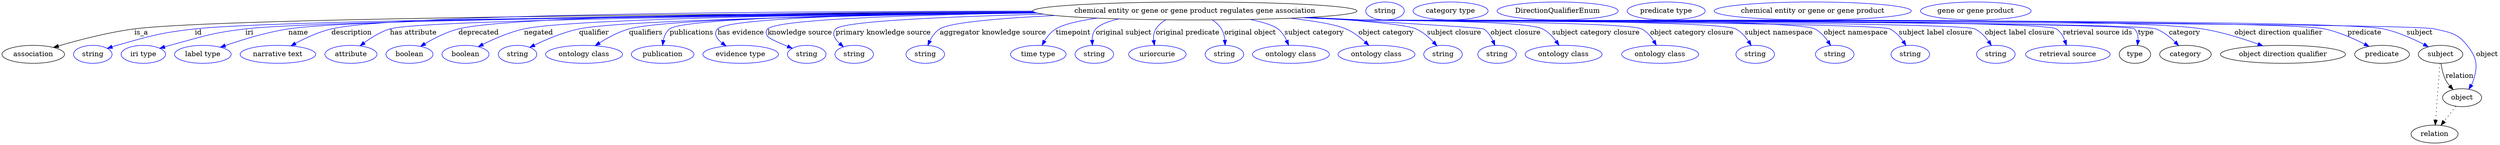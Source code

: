 digraph {
	graph [bb="0,0,4985.4,283"];
	node [label="\N"];
	"chemical entity or gene or gene product regulates gene association"	[height=0.5,
		label="chemical entity or gene or gene product regulates gene association",
		pos="2382.4,265",
		width=8.9909];
	association	[height=0.5,
		pos="62.394,178",
		width=1.7332];
	"chemical entity or gene or gene product regulates gene association" -> association	[label=is_a,
		lp="278.39,221.5",
		pos="e,102.89,191.9 2061.2,262.69 1512.6,259.86 436.99,251.49 264.39,229 211.77,222.14 153.03,206.69 112.52,194.77"];
	id	[color=blue,
		height=0.5,
		label=string,
		pos="181.39,178",
		width=1.0652];
	"chemical entity or gene or gene product regulates gene association" -> id	[color=blue,
		label=id,
		lp="391.39,221.5",
		pos="e,210.39,189.95 2063.7,261.78 1541.7,257.63 545.89,247.43 384.39,229 314.42,221.01 297.18,215.13 229.39,196 226.29,195.12 223.09,\
194.15 219.9,193.13",
		style=solid];
	iri	[color=blue,
		height=0.5,
		label="iri type",
		pos="282.39,178",
		width=1.2277];
	"chemical entity or gene or gene product regulates gene association" -> iri	[color=blue,
		label=iri,
		lp="493.39,221.5",
		pos="e,315.33,190.09 2064.5,261.57 1565,257.24 637.1,246.91 485.39,229 417.6,221 401.3,213.78 335.39,196 332.03,195.09 328.56,194.1 325.08,\
193.07",
		style=solid];
	name	[color=blue,
		height=0.5,
		label="label type",
		pos="401.39,178",
		width=1.5707];
	"chemical entity or gene or gene product regulates gene association" -> name	[color=blue,
		label=name,
		lp="591.39,221.5",
		pos="e,436.26,192.24 2061.7,262.44 1580.9,259.39 713.83,250.92 571.39,229 527.81,222.29 479.73,207.42 445.86,195.63",
		style=solid];
	description	[color=blue,
		height=0.5,
		label="narrative text",
		pos="551.39,178",
		width=2.0943];
	"chemical entity or gene or gene product regulates gene association" -> description	[color=blue,
		label=description,
		lp="697.89,221.5",
		pos="e,577.27,195 2058.5,264.72 1596.5,264.64 789.31,259.96 657.39,229 632.31,223.11 606.11,210.82 586.04,199.9",
		style=solid];
	"has attribute"	[color=blue,
		height=0.5,
		label=attribute,
		pos="696.39,178",
		width=1.4443];
	"chemical entity or gene or gene product regulates gene association" -> "has attribute"	[color=blue,
		label="has attribute",
		lp="820.39,221.5",
		pos="e,714.51,194.97 2064.6,261.54 1613.1,257.4 833.81,247.61 773.39,229 754.98,223.33 736.78,211.86 722.71,201.34",
		style=solid];
	deprecated	[color=blue,
		height=0.5,
		label=boolean,
		pos="813.39,178",
		width=1.2999];
	"chemical entity or gene or gene product regulates gene association" -> deprecated	[color=blue,
		label=deprecated,
		lp="950.89,221.5",
		pos="e,835.35,194 2059.2,263.99 1659.4,262.78 1018.1,256.5 910.39,229 886.73,222.96 862.3,210.33 843.88,199.27",
		style=solid];
	negated	[color=blue,
		height=0.5,
		label=boolean,
		pos="925.39,178",
		width=1.2999];
	"chemical entity or gene or gene product regulates gene association" -> negated	[color=blue,
		label=negated,
		lp="1070.4,221.5",
		pos="e,950.7,193.27 2063.2,262.01 1698.1,258.73 1138.1,250.27 1041.4,229 1012.7,222.69 982.31,209.31 959.83,197.97",
		style=solid];
	qualifier	[color=blue,
		height=0.5,
		label=string,
		pos="1028.4,178",
		width=1.0652];
	"chemical entity or gene or gene product regulates gene association" -> qualifier	[color=blue,
		label=qualifier,
		lp="1181.4,221.5",
		pos="e,1053,192.08 2067,260.86 1731.9,256.59 1238.4,247.29 1151.4,229 1119.9,222.38 1086.2,208.13 1062.1,196.53",
		style=solid];
	qualifiers	[color=blue,
		height=0.5,
		label="ontology class",
		pos="1161.4,178",
		width=2.1304];
	"chemical entity or gene or gene product regulates gene association" -> qualifiers	[color=blue,
		label=qualifiers,
		lp="1284.9,221.5",
		pos="e,1183.8,195.41 2063.7,261.82 1756.6,258.47 1327.7,250.05 1251.4,229 1230.5,223.23 1209.1,211.67 1192.5,201.12",
		style=solid];
	publications	[color=blue,
		height=0.5,
		label=publication,
		pos="1318.4,178",
		width=1.7332];
	"chemical entity or gene or gene product regulates gene association" -> publications	[color=blue,
		label=publications,
		lp="1376.4,221.5",
		pos="e,1318.3,196.18 2061.9,262.43 1763.8,259.56 1361.1,251.52 1332.4,229 1325.4,223.48 1321.7,214.73 1319.8,206.08",
		style=solid];
	"has evidence"	[color=blue,
		height=0.5,
		label="evidence type",
		pos="1474.4,178",
		width=2.0943];
	"chemical entity or gene or gene product regulates gene association" -> "has evidence"	[color=blue,
		label="has evidence",
		lp="1474.9,221.5",
		pos="e,1445.2,194.71 2061.2,262.72 1792.9,260.01 1450.6,252.03 1428.4,229 1419.6,219.91 1426.2,209.68 1436.9,200.86",
		style=solid];
	"knowledge source"	[color=blue,
		height=0.5,
		label=string,
		pos="1606.4,178",
		width=1.0652];
	"chemical entity or gene or gene product regulates gene association" -> "knowledge source"	[color=blue,
		label="knowledge source",
		lp="1592.9,221.5",
		pos="e,1577.6,190.14 2066,261.16 1830.8,257.44 1547.4,248.84 1528.4,229 1523.8,224.19 1524.8,219.6 1528.4,214 1530.9,210.08 1549.8,201.57 \
1568.3,193.92",
		style=solid];
	"primary knowledge source"	[color=blue,
		height=0.5,
		label=string,
		pos="1701.4,178",
		width=1.0652];
	"chemical entity or gene or gene product regulates gene association" -> "primary knowledge source"	[color=blue,
		label="primary knowledge source",
		lp="1759.4,221.5",
		pos="e,1679.9,193.09 2079.7,258.61 1890.3,253.7 1679.4,244.72 1664.4,229 1655.8,220 1662.4,208.99 1672.3,199.59",
		style=solid];
	"aggregator knowledge source"	[color=blue,
		height=0.5,
		label=string,
		pos="1843.4,178",
		width=1.0652];
	"chemical entity or gene or gene product regulates gene association" -> "aggregator knowledge source"	[color=blue,
		label="aggregator knowledge source",
		lp="1978.9,221.5",
		pos="e,1848.5,195.92 2103.1,255.86 1995.8,250.64 1893.7,242.27 1872.4,229 1863.5,223.49 1857.1,214.21 1852.6,205.14",
		style=solid];
	timepoint	[color=blue,
		height=0.5,
		label="time type",
		pos="2069.4,178",
		width=1.5346];
	"chemical entity or gene or gene product regulates gene association" -> timepoint	[color=blue,
		label=timepoint,
		lp="2139.4,221.5",
		pos="e,2076.9,196.26 2187.2,250.63 2151.4,245.55 2120.3,238.58 2104.4,229 2095,223.34 2087.5,214.08 2081.9,205.06",
		style=solid];
	"original subject"	[color=blue,
		height=0.5,
		label=string,
		pos="2181.4,178",
		width=1.0652];
	"chemical entity or gene or gene product regulates gene association" -> "original subject"	[color=blue,
		label="original subject",
		lp="2240.4,221.5",
		pos="e,2177.5,196.32 2230.2,249.1 2209.2,244.19 2192.1,237.67 2184.4,229 2178.9,222.88 2177.1,214.5 2176.9,206.34",
		style=solid];
	"original predicate"	[color=blue,
		height=0.5,
		label=uriorcurie,
		pos="2307.4,178",
		width=1.5887];
	"chemical entity or gene or gene product regulates gene association" -> "original predicate"	[color=blue,
		label="original predicate",
		lp="2367.9,221.5",
		pos="e,2301.6,196.05 2324.1,247.24 2316.3,242.57 2309.3,236.6 2304.4,229 2300.1,222.3 2299.2,213.98 2299.9,206.06",
		style=solid];
	"original object"	[color=blue,
		height=0.5,
		label=string,
		pos="2441.4,178",
		width=1.0652];
	"chemical entity or gene or gene product regulates gene association" -> "original object"	[color=blue,
		label="original object",
		lp="2492.9,221.5",
		pos="e,2442.8,196.39 2417.6,247 2424.5,242.11 2431,236.13 2435.4,229 2439.5,222.35 2441.5,214.25 2442.3,206.52",
		style=solid];
	"subject category"	[color=blue,
		height=0.5,
		label="ontology class",
		pos="2574.4,178",
		width=2.1304];
	"chemical entity or gene or gene product regulates gene association" -> "subject category"	[color=blue,
		label="subject category",
		lp="2620.9,221.5",
		pos="e,2569.6,196.35 2492.7,248.06 2517,242.9 2538.5,236.53 2548.4,229 2556.1,223.15 2561.7,214.37 2565.7,205.79",
		style=solid];
	"object category"	[color=blue,
		height=0.5,
		label="ontology class",
		pos="2745.4,178",
		width=2.1304];
	"chemical entity or gene or gene product regulates gene association" -> "object category"	[color=blue,
		label="object category",
		lp="2764.9,221.5",
		pos="e,2730,195.89 2573.1,250.41 2619.9,245.15 2662.8,238.14 2684.4,229 2698.6,222.98 2712.1,212.57 2722.8,202.81",
		style=solid];
	"subject closure"	[color=blue,
		height=0.5,
		label=string,
		pos="2878.4,178",
		width=1.0652];
	"chemical entity or gene or gene product regulates gene association" -> "subject closure"	[color=blue,
		label="subject closure",
		lp="2900.9,221.5",
		pos="e,2866.1,195.1 2612.3,252.32 2708.9,246.19 2803.7,238.08 2824.4,229 2837.7,223.17 2849.8,212.67 2859.2,202.79",
		style=solid];
	"object closure"	[color=blue,
		height=0.5,
		label=string,
		pos="2986.4,178",
		width=1.0652];
	"chemical entity or gene or gene product regulates gene association" -> "object closure"	[color=blue,
		label="object closure",
		lp="3023.4,221.5",
		pos="e,2982,195.92 2603.4,251.81 2764.5,242.73 2955.5,231.49 2959.4,229 2967.9,223.54 2974,214.4 2978.1,205.42",
		style=solid];
	"subject category closure"	[color=blue,
		height=0.5,
		label="ontology class",
		pos="3119.4,178",
		width=2.1304];
	"chemical entity or gene or gene product regulates gene association" -> "subject category closure"	[color=blue,
		label="subject category closure",
		lp="3183.9,221.5",
		pos="e,3110.1,196.15 2611.7,252.25 2646.4,250.49 2681.9,248.69 2715.4,247 2755.6,244.97 3041.3,246.91 3077.4,229 3088.3,223.6 3097.4,\
213.95 3104.4,204.56",
		style=solid];
	"object category closure"	[color=blue,
		height=0.5,
		label="ontology class",
		pos="3312.4,178",
		width=2.1304];
	"chemical entity or gene or gene product regulates gene association" -> "object category closure"	[color=blue,
		label="object category closure",
		lp="3375.9,221.5",
		pos="e,3304.7,196.17 2606.3,251.99 2642.7,250.2 2680.1,248.47 2715.4,247 2746.5,245.71 3247.8,243.45 3275.4,229 3285.5,223.68 3293.6,\
214.18 3299.6,204.88",
		style=solid];
	"subject namespace"	[color=blue,
		height=0.5,
		label=string,
		pos="3502.4,178",
		width=1.0652];
	"chemical entity or gene or gene product regulates gene association" -> "subject namespace"	[color=blue,
		label="subject namespace",
		lp="3549.4,221.5",
		pos="e,3494.4,195.73 2604,251.85 2641.2,250.05 2679.4,248.35 2715.4,247 2756.9,245.44 3426.3,247.68 3463.4,229 3474.1,223.62 3482.7,213.79 \
3489.1,204.26",
		style=solid];
	"object namespace"	[color=blue,
		height=0.5,
		label=string,
		pos="3661.4,178",
		width=1.0652];
	"chemical entity or gene or gene product regulates gene association" -> "object namespace"	[color=blue,
		label="object namespace",
		lp="3703.4,221.5",
		pos="e,3653.1,195.76 2602.7,251.79 2640.3,249.98 2678.9,248.29 2715.4,247 2765.7,245.22 3576.2,251.26 3621.4,229 3632.2,223.66 3641.1,\
213.83 3647.7,204.3",
		style=solid];
	"subject label closure"	[color=blue,
		height=0.5,
		label=string,
		pos="3812.4,178",
		width=1.0652];
	"chemical entity or gene or gene product regulates gene association" -> "subject label closure"	[color=blue,
		label="subject label closure",
		lp="3863.4,221.5",
		pos="e,3803.8,195.79 2601.8,251.74 2639.7,249.93 2678.7,248.25 2715.4,247 2744.7,246 3745,241.77 3771.4,229 3782.4,223.69 3791.4,213.87 \
3798.2,204.33",
		style=solid];
	"object label closure"	[color=blue,
		height=0.5,
		label=string,
		pos="3983.4,178",
		width=1.0652];
	"chemical entity or gene or gene product regulates gene association" -> "object label closure"	[color=blue,
		label="object label closure",
		lp="4030.9,221.5",
		pos="e,3974.5,195.81 2600.9,251.71 2639,249.89 2678.4,248.22 2715.4,247 2749.4,245.88 3910.6,243.61 3941.4,229 3952.5,223.71 3961.8,213.9 \
3968.7,204.36",
		style=solid];
	"retrieval source ids"	[color=blue,
		height=0.5,
		label="retrieval source",
		pos="4127.4,178",
		width=2.347];
	"chemical entity or gene or gene product regulates gene association" -> "retrieval source ids"	[color=blue,
		label="retrieval source ids",
		lp="4186.9,221.5",
		pos="e,4124.4,196 2600.4,251.68 2638.7,249.85 2678.2,248.19 2715.4,247 2754,245.77 4072,250.03 4104.4,229 4112.5,223.7 4117.8,214.72 \
4121.3,205.82",
		style=solid];
	type	[height=0.5,
		pos="4261.4,178",
		width=0.86659];
	"chemical entity or gene or gene product regulates gene association" -> type	[color=blue,
		label=type,
		lp="4283.4,221.5",
		pos="e,4266.5,196.18 2600,251.66 2638.4,249.83 2678.1,248.17 2715.4,247 2736.8,246.33 4245.2,244.11 4260.4,229 4266.4,223.09 4268,214.51 \
4267.6,206.12",
		style=solid];
	category	[height=0.5,
		pos="4362.4,178",
		width=1.4263];
	"chemical entity or gene or gene product regulates gene association" -> category	[color=blue,
		label=category,
		lp="4360.9,221.5",
		pos="e,4348.8,195.46 2600,251.65 2638.4,249.82 2678.1,248.16 2715.4,247 2759.5,245.63 4262.1,244.42 4303.4,229 4318,223.56 4331.4,212.8 \
4341.8,202.65",
		style=solid];
	"object direction qualifier"	[height=0.5,
		pos="4556.4,178",
		width=3.4664];
	"chemical entity or gene or gene product regulates gene association" -> "object direction qualifier"	[color=blue,
		label="object direction qualifier",
		lp="4547.4,221.5",
		pos="e,4516.4,195.09 2599.5,251.65 2638.1,249.82 2677.9,248.16 2715.4,247 2902.1,241.24 4211.9,258.17 4396.4,229 4434.3,223.01 4475.5,\
209.95 4506.7,198.67",
		style=solid];
	predicate	[height=0.5,
		pos="4753.4,178",
		width=1.5165];
	"chemical entity or gene or gene product regulates gene association" -> predicate	[color=blue,
		label=predicate,
		lp="4719.4,221.5",
		pos="e,4727.2,194.12 2599.1,251.63 2637.8,249.79 2677.8,248.14 2715.4,247 2822.2,243.77 4534.9,251.42 4639.4,229 4667.1,223.05 4696.4,\
210.06 4718.3,198.81",
		style=solid];
	subject	[height=0.5,
		pos="4870.4,178",
		width=1.2277];
	"chemical entity or gene or gene product regulates gene association" -> subject	[color=blue,
		label=subject,
		lp="4828.4,221.5",
		pos="e,4846.3,193.17 2599.1,251.61 2637.8,249.78 2677.8,248.13 2715.4,247 2828.8,243.61 4646.5,252.95 4757.4,229 4785.7,222.9 4815.5,\
209.37 4837.4,197.92",
		style=solid];
	object	[height=0.5,
		pos="4913.4,91",
		width=1.0832];
	"chemical entity or gene or gene product regulates gene association" -> object	[color=blue,
		label=object,
		lp="4963.4,178",
		pos="e,4926.8,108.09 2599.1,251.6 2637.8,249.76 2677.8,248.12 2715.4,247 2774.9,245.23 4800.6,243.1 4858.4,229 4889.9,221.33 4903.3,221.42 \
4923.4,196 4942.7,171.51 4945.3,156.9 4936.4,127 4935.4,123.55 4933.9,120.13 4932.1,116.85",
		style=solid];
	association_type	[color=blue,
		height=0.5,
		label=string,
		pos="2762.4,265",
		width=1.0652];
	association_category	[color=blue,
		height=0.5,
		label="category type",
		pos="2893.4,265",
		width=2.0762];
	"chemical entity or gene or gene product regulates gene association_object direction qualifier"	[color=blue,
		height=0.5,
		label=DirectionQualifierEnum,
		pos="3107.4,265",
		width=3.358];
	"chemical entity or gene or gene product regulates gene association_predicate"	[color=blue,
		height=0.5,
		label="predicate type",
		pos="3324.4,265",
		width=2.1665];
	subject -> object	[label=relation,
		lp="4908.4,134.5",
		pos="e,4895.5,107.23 4871.5,159.55 4872.7,149.57 4875.2,137.07 4880.4,127 4882.6,122.68 4885.5,118.52 4888.7,114.66"];
	relation	[height=0.5,
		pos="4858.4,18",
		width=1.2999];
	subject -> relation	[pos="e,4859.7,36.188 4869.1,159.79 4867,132.48 4863,78.994 4860.5,46.38",
		style=dotted];
	"chemical entity or gene or gene product regulates gene association_subject"	[color=blue,
		height=0.5,
		label="chemical entity or gene or gene product",
		pos="3617.4,265",
		width=5.4703];
	object -> relation	[pos="e,4871.2,35.54 4900.9,73.889 4894,64.939 4885.2,53.617 4877.4,43.584",
		style=dotted];
	"chemical entity or gene or gene product regulates gene association_object"	[color=blue,
		height=0.5,
		label="gene or gene product",
		pos="3942.4,265",
		width=3.0692];
}
